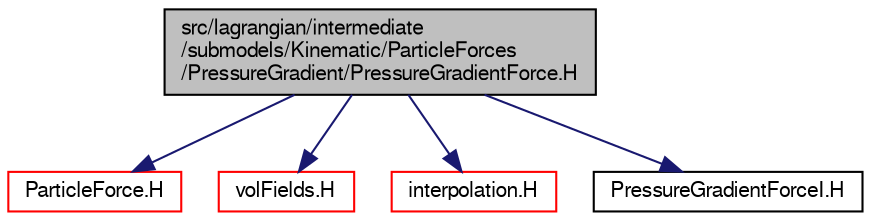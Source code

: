 digraph "src/lagrangian/intermediate/submodels/Kinematic/ParticleForces/PressureGradient/PressureGradientForce.H"
{
  bgcolor="transparent";
  edge [fontname="FreeSans",fontsize="10",labelfontname="FreeSans",labelfontsize="10"];
  node [fontname="FreeSans",fontsize="10",shape=record];
  Node0 [label="src/lagrangian/intermediate\l/submodels/Kinematic/ParticleForces\l/PressureGradient/PressureGradientForce.H",height=0.2,width=0.4,color="black", fillcolor="grey75", style="filled", fontcolor="black"];
  Node0 -> Node1 [color="midnightblue",fontsize="10",style="solid",fontname="FreeSans"];
  Node1 [label="ParticleForce.H",height=0.2,width=0.4,color="red",URL="$a05894.html"];
  Node0 -> Node272 [color="midnightblue",fontsize="10",style="solid",fontname="FreeSans"];
  Node272 [label="volFields.H",height=0.2,width=0.4,color="red",URL="$a02750.html"];
  Node0 -> Node304 [color="midnightblue",fontsize="10",style="solid",fontname="FreeSans"];
  Node304 [label="interpolation.H",height=0.2,width=0.4,color="red",URL="$a03764.html"];
  Node0 -> Node332 [color="midnightblue",fontsize="10",style="solid",fontname="FreeSans"];
  Node332 [label="PressureGradientForceI.H",height=0.2,width=0.4,color="black",URL="$a05909.html"];
}

